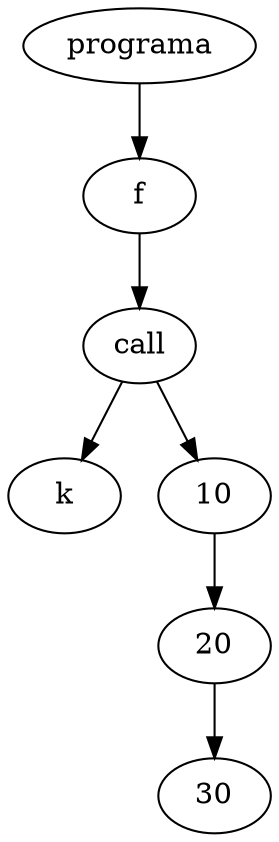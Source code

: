 digraph G {
node_0x2251770 [label="programa"]
node_0x2251720 [label="f"]
node_0x2251770 -> node_0x2251720
node_0x22516b0 [label="call"]
node_0x2251720 -> node_0x22516b0
node_0x2251480 [label="k"]
node_0x22516b0 -> node_0x2251480
node_0x2251520 [label="10"]
node_0x22516b0 -> node_0x2251520
node_0x22515c0 [label="20"]
node_0x2251520 -> node_0x22515c0
node_0x2251660 [label="30"]
node_0x22515c0 -> node_0x2251660
}
